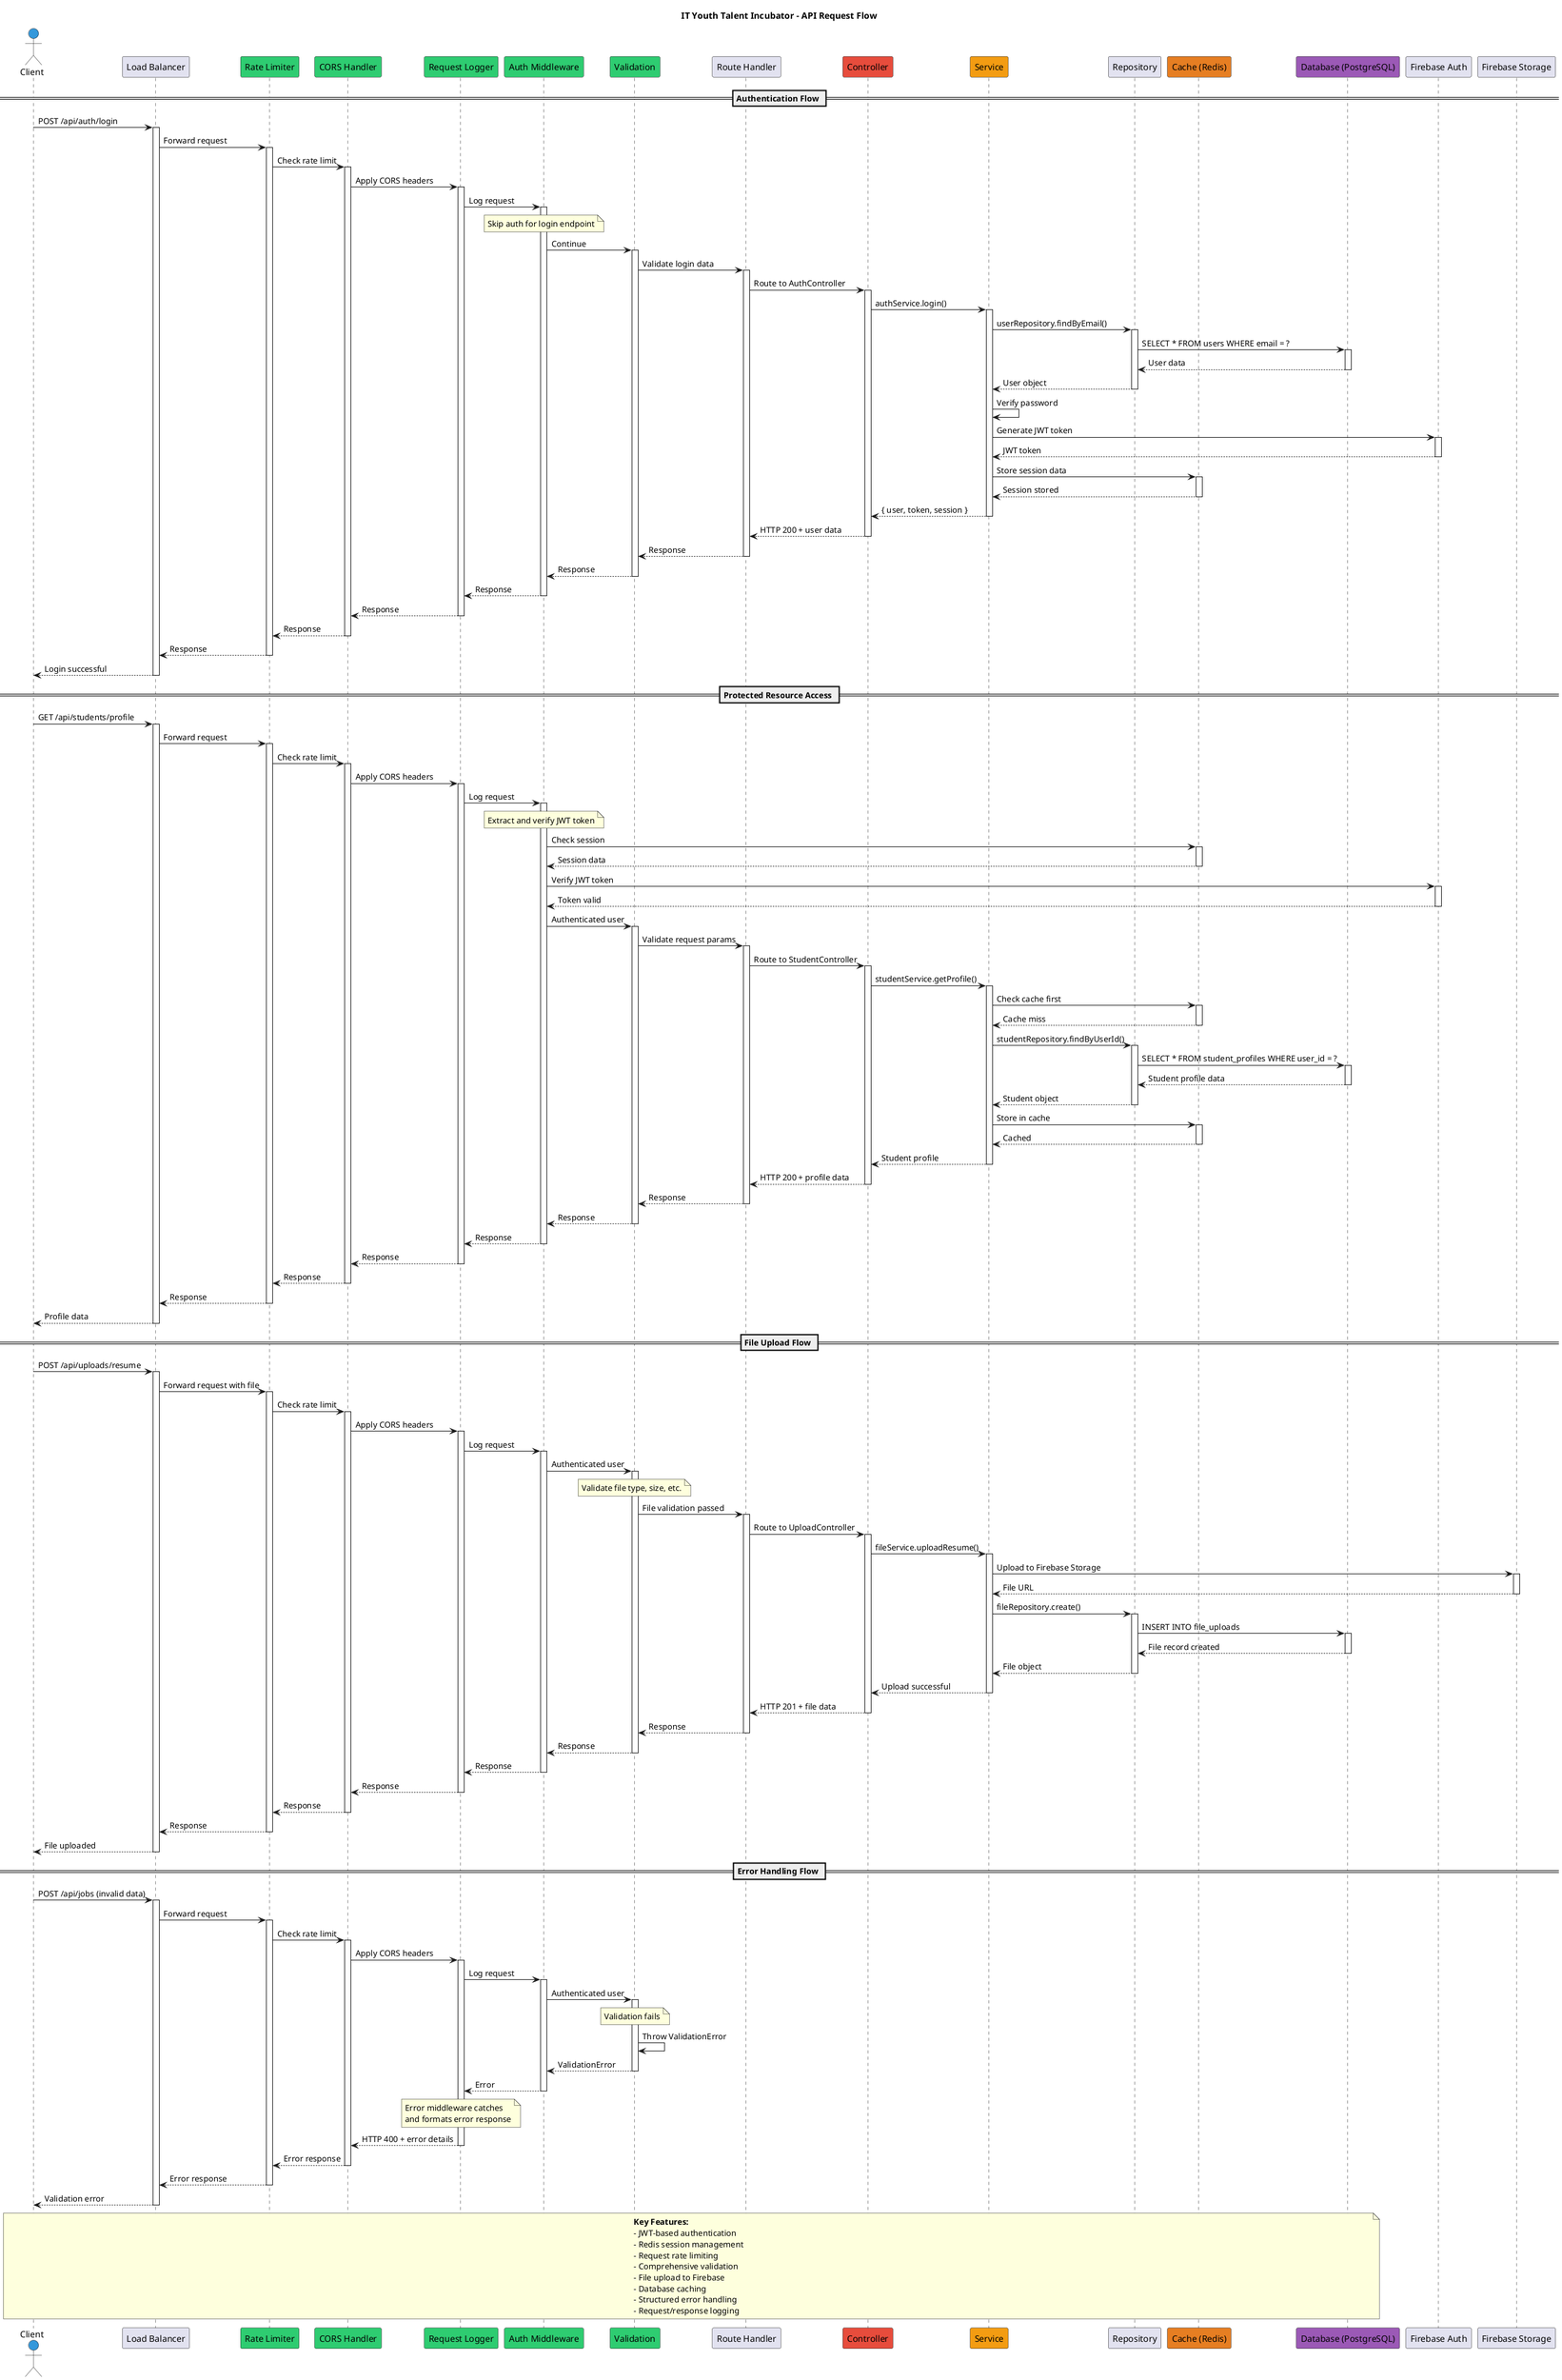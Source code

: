 @startuml IT_Youth_Talent_Incubator_API_Flow

!define CLIENT_COLOR #3498db
!define MIDDLEWARE_COLOR #2ecc71
!define CONTROLLER_COLOR #e74c3c
!define SERVICE_COLOR #f39c12
!define DATABASE_COLOR #9b59b6
!define CACHE_COLOR #e67e22

title IT Youth Talent Incubator - API Request Flow

actor "Client" as client CLIENT_COLOR
participant "Load Balancer" as lb
participant "Rate Limiter" as rate_limiter MIDDLEWARE_COLOR
participant "CORS Handler" as cors MIDDLEWARE_COLOR
participant "Request Logger" as logger MIDDLEWARE_COLOR
participant "Auth Middleware" as auth_middleware MIDDLEWARE_COLOR
participant "Validation" as validation MIDDLEWARE_COLOR
participant "Route Handler" as route_handler
participant "Controller" as controller CONTROLLER_COLOR
participant "Service" as service SERVICE_COLOR
participant "Repository" as repository
participant "Cache (Redis)" as cache CACHE_COLOR
participant "Database (PostgreSQL)" as database DATABASE_COLOR
participant "Firebase Auth" as firebase
participant "Firebase Storage" as storage

== Authentication Flow ==
client -> lb : POST /api/auth/login
activate lb
lb -> rate_limiter : Forward request
activate rate_limiter
rate_limiter -> cors : Check rate limit
activate cors
cors -> logger : Apply CORS headers
activate logger
logger -> auth_middleware : Log request
activate auth_middleware

note over auth_middleware
  Skip auth for login endpoint
end note

auth_middleware -> validation : Continue
activate validation
validation -> route_handler : Validate login data
activate route_handler
route_handler -> controller : Route to AuthController
activate controller
controller -> service : authService.login()
activate service
service -> repository : userRepository.findByEmail()
activate repository
repository -> database : SELECT * FROM users WHERE email = ?
activate database
database --> repository : User data
deactivate database
repository --> service : User object
deactivate repository

service -> service : Verify password
service -> firebase : Generate JWT token
activate firebase
firebase --> service : JWT token
deactivate firebase

service -> cache : Store session data
activate cache
cache --> service : Session stored
deactivate cache

service --> controller : { user, token, session }
deactivate service
controller --> route_handler : HTTP 200 + user data
deactivate controller
route_handler --> validation : Response
deactivate route_handler
validation --> auth_middleware : Response
deactivate validation
auth_middleware --> logger : Response
deactivate auth_middleware
logger --> cors : Response
deactivate logger
cors --> rate_limiter : Response
deactivate cors
rate_limiter --> lb : Response
deactivate rate_limiter
lb --> client : Login successful
deactivate lb

== Protected Resource Access ==
client -> lb : GET /api/students/profile
activate lb
lb -> rate_limiter : Forward request
activate rate_limiter
rate_limiter -> cors : Check rate limit
activate cors
cors -> logger : Apply CORS headers
activate logger
logger -> auth_middleware : Log request
activate auth_middleware

note over auth_middleware
  Extract and verify JWT token
end note

auth_middleware -> cache : Check session
activate cache
cache --> auth_middleware : Session data
deactivate cache

auth_middleware -> firebase : Verify JWT token
activate firebase
firebase --> auth_middleware : Token valid
deactivate firebase

auth_middleware -> validation : Authenticated user
activate validation
validation -> route_handler : Validate request params
activate route_handler
route_handler -> controller : Route to StudentController
activate controller
controller -> service : studentService.getProfile()
activate service

service -> cache : Check cache first
activate cache
cache --> service : Cache miss
deactivate cache

service -> repository : studentRepository.findByUserId()
activate repository
repository -> database : SELECT * FROM student_profiles WHERE user_id = ?
activate database
database --> repository : Student profile data
deactivate database
repository --> service : Student object
deactivate repository

service -> cache : Store in cache
activate cache
cache --> service : Cached
deactivate cache

service --> controller : Student profile
deactivate service
controller --> route_handler : HTTP 200 + profile data
deactivate controller
route_handler --> validation : Response
deactivate route_handler
validation --> auth_middleware : Response
deactivate validation
auth_middleware --> logger : Response
deactivate auth_middleware
logger --> cors : Response
deactivate logger
cors --> rate_limiter : Response
deactivate cors
rate_limiter --> lb : Response
deactivate rate_limiter
lb --> client : Profile data
deactivate lb

== File Upload Flow ==
client -> lb : POST /api/uploads/resume
activate lb
lb -> rate_limiter : Forward request with file
activate rate_limiter
rate_limiter -> cors : Check rate limit
activate cors
cors -> logger : Apply CORS headers
activate logger
logger -> auth_middleware : Log request
activate auth_middleware
auth_middleware -> validation : Authenticated user
activate validation

note over validation
  Validate file type, size, etc.
end note

validation -> route_handler : File validation passed
activate route_handler
route_handler -> controller : Route to UploadController
activate controller
controller -> service : fileService.uploadResume()
activate service

service -> storage : Upload to Firebase Storage
activate storage
storage --> service : File URL
deactivate storage

service -> repository : fileRepository.create()
activate repository
repository -> database : INSERT INTO file_uploads
activate database
database --> repository : File record created
deactivate database
repository --> service : File object
deactivate repository

service --> controller : Upload successful
deactivate service
controller --> route_handler : HTTP 201 + file data
deactivate controller
route_handler --> validation : Response
deactivate route_handler
validation --> auth_middleware : Response
deactivate validation
auth_middleware --> logger : Response
deactivate auth_middleware
logger --> cors : Response
deactivate logger
cors --> rate_limiter : Response
deactivate cors
rate_limiter --> lb : Response
deactivate rate_limiter
lb --> client : File uploaded
deactivate lb

== Error Handling Flow ==
client -> lb : POST /api/jobs (invalid data)
activate lb
lb -> rate_limiter : Forward request
activate rate_limiter
rate_limiter -> cors : Check rate limit
activate cors
cors -> logger : Apply CORS headers
activate logger
logger -> auth_middleware : Log request
activate auth_middleware
auth_middleware -> validation : Authenticated user
activate validation

note over validation : Validation fails
validation -> validation : Throw ValidationError

validation --> auth_middleware : ValidationError
deactivate validation
auth_middleware --> logger : Error
deactivate auth_middleware

note over logger
  Error middleware catches
  and formats error response
end note

logger --> cors : HTTP 400 + error details
deactivate logger
cors --> rate_limiter : Error response
deactivate cors
rate_limiter --> lb : Error response
deactivate rate_limiter
lb --> client : Validation error
deactivate lb

note over client, database
  **Key Features:**
  - JWT-based authentication
  - Redis session management
  - Request rate limiting
  - Comprehensive validation
  - File upload to Firebase
  - Database caching
  - Structured error handling
  - Request/response logging
end note

@enduml